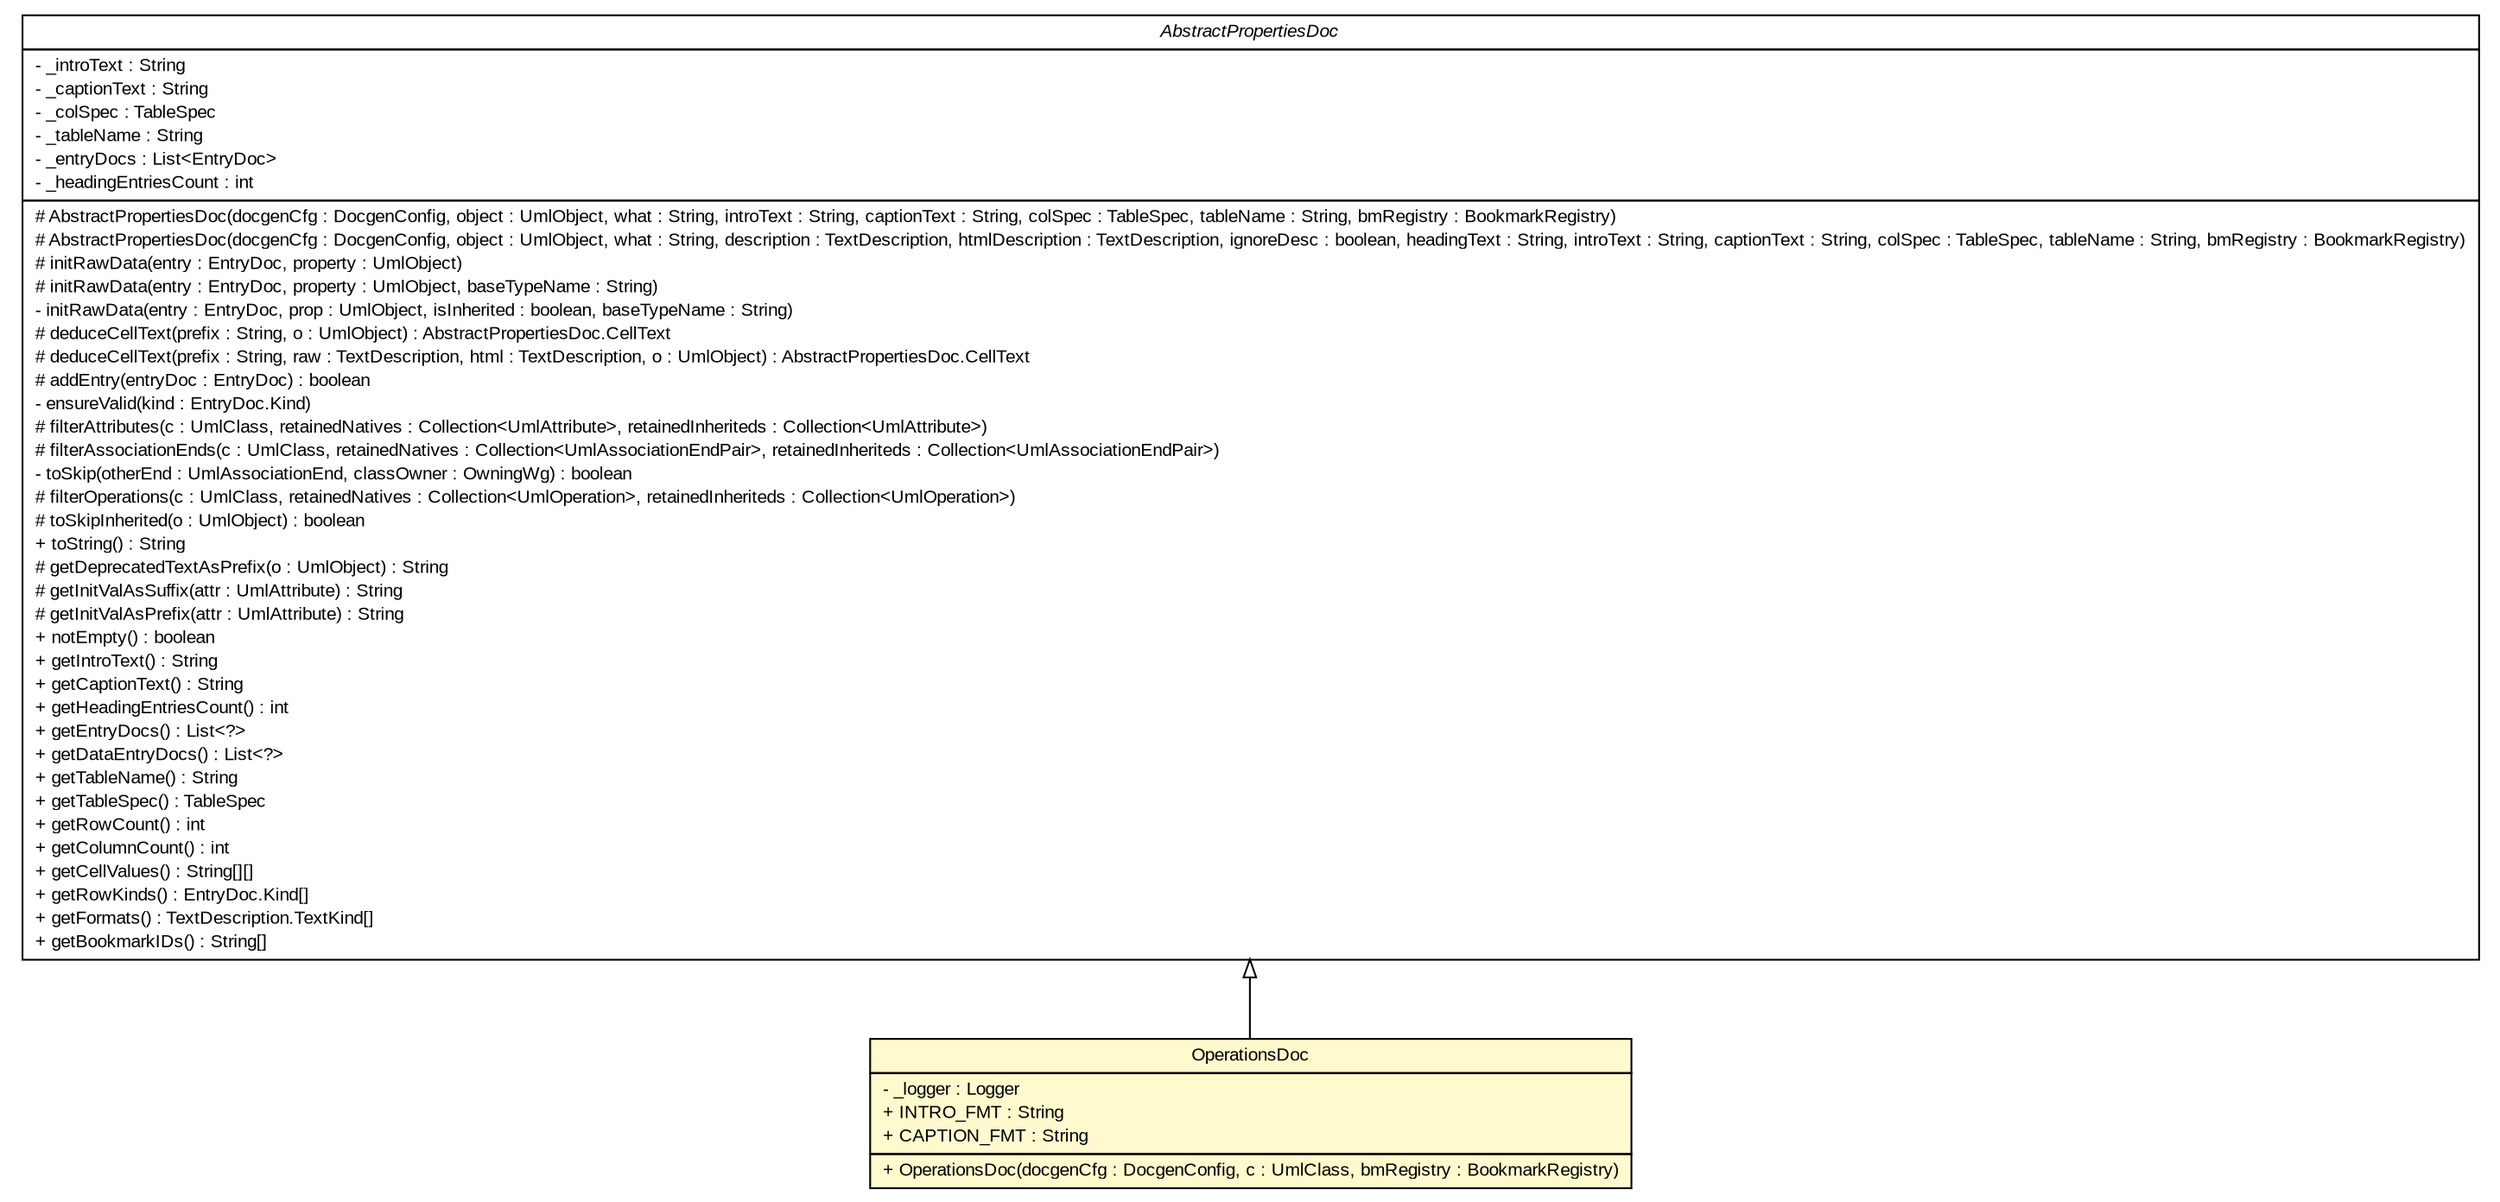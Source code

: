 #!/usr/local/bin/dot
#
# Class diagram 
# Generated by UMLGraph version R5_6_6-6-g3bdff0 (http://www.umlgraph.org/)
#

digraph G {
	edge [fontname="arial",fontsize=10,labelfontname="arial",labelfontsize=10];
	node [fontname="arial",fontsize=10,shape=plaintext];
	nodesep=0.25;
	ranksep=0.5;
	// org.tanjakostic.jcleancim.docgen.collector.impl.OperationsDoc
	c150148 [label=<<table title="org.tanjakostic.jcleancim.docgen.collector.impl.OperationsDoc" border="0" cellborder="1" cellspacing="0" cellpadding="2" port="p" bgcolor="lemonChiffon" href="./OperationsDoc.html">
		<tr><td><table border="0" cellspacing="0" cellpadding="1">
<tr><td align="center" balign="center"> OperationsDoc </td></tr>
		</table></td></tr>
		<tr><td><table border="0" cellspacing="0" cellpadding="1">
<tr><td align="left" balign="left"> - _logger : Logger </td></tr>
<tr><td align="left" balign="left"> + INTRO_FMT : String </td></tr>
<tr><td align="left" balign="left"> + CAPTION_FMT : String </td></tr>
		</table></td></tr>
		<tr><td><table border="0" cellspacing="0" cellpadding="1">
<tr><td align="left" balign="left"> + OperationsDoc(docgenCfg : DocgenConfig, c : UmlClass, bmRegistry : BookmarkRegistry) </td></tr>
		</table></td></tr>
		</table>>, URL="./OperationsDoc.html", fontname="arial", fontcolor="black", fontsize=10.0];
	// org.tanjakostic.jcleancim.docgen.collector.impl.AbstractPropertiesDoc
	c150168 [label=<<table title="org.tanjakostic.jcleancim.docgen.collector.impl.AbstractPropertiesDoc" border="0" cellborder="1" cellspacing="0" cellpadding="2" port="p" href="./AbstractPropertiesDoc.html">
		<tr><td><table border="0" cellspacing="0" cellpadding="1">
<tr><td align="center" balign="center"><font face="Arial Italic"> AbstractPropertiesDoc </font></td></tr>
		</table></td></tr>
		<tr><td><table border="0" cellspacing="0" cellpadding="1">
<tr><td align="left" balign="left"> - _introText : String </td></tr>
<tr><td align="left" balign="left"> - _captionText : String </td></tr>
<tr><td align="left" balign="left"> - _colSpec : TableSpec </td></tr>
<tr><td align="left" balign="left"> - _tableName : String </td></tr>
<tr><td align="left" balign="left"> - _entryDocs : List&lt;EntryDoc&gt; </td></tr>
<tr><td align="left" balign="left"> - _headingEntriesCount : int </td></tr>
		</table></td></tr>
		<tr><td><table border="0" cellspacing="0" cellpadding="1">
<tr><td align="left" balign="left"> # AbstractPropertiesDoc(docgenCfg : DocgenConfig, object : UmlObject, what : String, introText : String, captionText : String, colSpec : TableSpec, tableName : String, bmRegistry : BookmarkRegistry) </td></tr>
<tr><td align="left" balign="left"> # AbstractPropertiesDoc(docgenCfg : DocgenConfig, object : UmlObject, what : String, description : TextDescription, htmlDescription : TextDescription, ignoreDesc : boolean, headingText : String, introText : String, captionText : String, colSpec : TableSpec, tableName : String, bmRegistry : BookmarkRegistry) </td></tr>
<tr><td align="left" balign="left"> # initRawData(entry : EntryDoc, property : UmlObject) </td></tr>
<tr><td align="left" balign="left"> # initRawData(entry : EntryDoc, property : UmlObject, baseTypeName : String) </td></tr>
<tr><td align="left" balign="left"> - initRawData(entry : EntryDoc, prop : UmlObject, isInherited : boolean, baseTypeName : String) </td></tr>
<tr><td align="left" balign="left"> # deduceCellText(prefix : String, o : UmlObject) : AbstractPropertiesDoc.CellText </td></tr>
<tr><td align="left" balign="left"> # deduceCellText(prefix : String, raw : TextDescription, html : TextDescription, o : UmlObject) : AbstractPropertiesDoc.CellText </td></tr>
<tr><td align="left" balign="left"> # addEntry(entryDoc : EntryDoc) : boolean </td></tr>
<tr><td align="left" balign="left"> - ensureValid(kind : EntryDoc.Kind) </td></tr>
<tr><td align="left" balign="left"> # filterAttributes(c : UmlClass, retainedNatives : Collection&lt;UmlAttribute&gt;, retainedInheriteds : Collection&lt;UmlAttribute&gt;) </td></tr>
<tr><td align="left" balign="left"> # filterAssociationEnds(c : UmlClass, retainedNatives : Collection&lt;UmlAssociationEndPair&gt;, retainedInheriteds : Collection&lt;UmlAssociationEndPair&gt;) </td></tr>
<tr><td align="left" balign="left"> - toSkip(otherEnd : UmlAssociationEnd, classOwner : OwningWg) : boolean </td></tr>
<tr><td align="left" balign="left"> # filterOperations(c : UmlClass, retainedNatives : Collection&lt;UmlOperation&gt;, retainedInheriteds : Collection&lt;UmlOperation&gt;) </td></tr>
<tr><td align="left" balign="left"> # toSkipInherited(o : UmlObject) : boolean </td></tr>
<tr><td align="left" balign="left"> + toString() : String </td></tr>
<tr><td align="left" balign="left"> # getDeprecatedTextAsPrefix(o : UmlObject) : String </td></tr>
<tr><td align="left" balign="left"> # getInitValAsSuffix(attr : UmlAttribute) : String </td></tr>
<tr><td align="left" balign="left"> # getInitValAsPrefix(attr : UmlAttribute) : String </td></tr>
<tr><td align="left" balign="left"> + notEmpty() : boolean </td></tr>
<tr><td align="left" balign="left"> + getIntroText() : String </td></tr>
<tr><td align="left" balign="left"> + getCaptionText() : String </td></tr>
<tr><td align="left" balign="left"> + getHeadingEntriesCount() : int </td></tr>
<tr><td align="left" balign="left"> + getEntryDocs() : List&lt;?&gt; </td></tr>
<tr><td align="left" balign="left"> + getDataEntryDocs() : List&lt;?&gt; </td></tr>
<tr><td align="left" balign="left"> + getTableName() : String </td></tr>
<tr><td align="left" balign="left"> + getTableSpec() : TableSpec </td></tr>
<tr><td align="left" balign="left"> + getRowCount() : int </td></tr>
<tr><td align="left" balign="left"> + getColumnCount() : int </td></tr>
<tr><td align="left" balign="left"> + getCellValues() : String[][] </td></tr>
<tr><td align="left" balign="left"> + getRowKinds() : EntryDoc.Kind[] </td></tr>
<tr><td align="left" balign="left"> + getFormats() : TextDescription.TextKind[] </td></tr>
<tr><td align="left" balign="left"> + getBookmarkIDs() : String[] </td></tr>
		</table></td></tr>
		</table>>, URL="./AbstractPropertiesDoc.html", fontname="arial", fontcolor="black", fontsize=10.0];
	//org.tanjakostic.jcleancim.docgen.collector.impl.OperationsDoc extends org.tanjakostic.jcleancim.docgen.collector.impl.AbstractPropertiesDoc
	c150168:p -> c150148:p [dir=back,arrowtail=empty];
}

